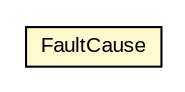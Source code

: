 #!/usr/local/bin/dot
#
# Class diagram 
# Generated by UMLGraph version R5_6-24-gf6e263 (http://www.umlgraph.org/)
#

digraph G {
	edge [fontname="arial",fontsize=10,labelfontname="arial",labelfontsize=10];
	node [fontname="arial",fontsize=10,shape=plaintext];
	nodesep=0.25;
	ranksep=0.5;
	// org.oasis_open.docs.wsrf.bf_2.BaseFaultType.FaultCause
	c168304 [label=<<table title="org.oasis_open.docs.wsrf.bf_2.BaseFaultType.FaultCause" border="0" cellborder="1" cellspacing="0" cellpadding="2" port="p" bgcolor="lemonChiffon" href="./BaseFaultType.FaultCause.html">
		<tr><td><table border="0" cellspacing="0" cellpadding="1">
<tr><td align="center" balign="center"> FaultCause </td></tr>
		</table></td></tr>
		</table>>, URL="./BaseFaultType.FaultCause.html", fontname="arial", fontcolor="black", fontsize=10.0];
}


